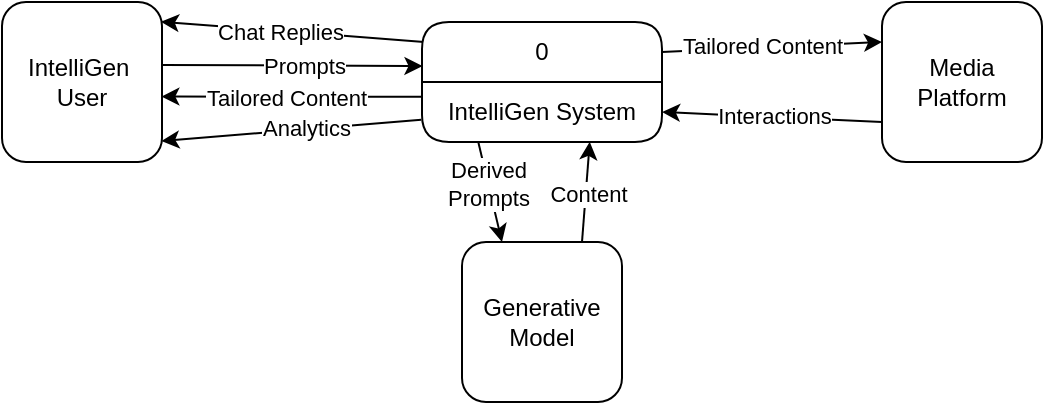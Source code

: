 <mxfile version="24.8.4">
  <diagram name="Page-1" id="1wp_3Qv0Npw4YFb5__4A">
    <mxGraphModel dx="630" dy="328" grid="1" gridSize="10" guides="1" tooltips="1" connect="1" arrows="1" fold="1" page="1" pageScale="1" pageWidth="1100" pageHeight="850" math="0" shadow="0">
      <root>
        <mxCell id="0" />
        <mxCell id="1" parent="0" />
        <mxCell id="HwwphGhy5XaLdRf2e_HV-10" style="rounded=0;orthogonalLoop=1;jettySize=auto;html=1;exitX=1;exitY=0.25;exitDx=0;exitDy=0;entryX=0;entryY=0.25;entryDx=0;entryDy=0;" edge="1" parent="1" source="HwwphGhy5XaLdRf2e_HV-1" target="HwwphGhy5XaLdRf2e_HV-6">
          <mxGeometry relative="1" as="geometry" />
        </mxCell>
        <mxCell id="HwwphGhy5XaLdRf2e_HV-11" value="Tailored Content" style="edgeLabel;html=1;align=center;verticalAlign=middle;resizable=0;points=[];" vertex="1" connectable="0" parent="HwwphGhy5XaLdRf2e_HV-10">
          <mxGeometry x="-0.104" y="1" relative="1" as="geometry">
            <mxPoint as="offset" />
          </mxGeometry>
        </mxCell>
        <mxCell id="HwwphGhy5XaLdRf2e_HV-15" style="rounded=0;orthogonalLoop=1;jettySize=auto;html=1;entryX=0.996;entryY=0.591;entryDx=0;entryDy=0;entryPerimeter=0;exitX=0.001;exitY=0.246;exitDx=0;exitDy=0;exitPerimeter=0;" edge="1" parent="1" source="HwwphGhy5XaLdRf2e_HV-2" target="HwwphGhy5XaLdRf2e_HV-5">
          <mxGeometry relative="1" as="geometry" />
        </mxCell>
        <mxCell id="HwwphGhy5XaLdRf2e_HV-16" value="Tailored Content" style="edgeLabel;html=1;align=center;verticalAlign=middle;resizable=0;points=[];" vertex="1" connectable="0" parent="HwwphGhy5XaLdRf2e_HV-15">
          <mxGeometry x="0.24" y="-1" relative="1" as="geometry">
            <mxPoint x="13" y="1" as="offset" />
          </mxGeometry>
        </mxCell>
        <mxCell id="HwwphGhy5XaLdRf2e_HV-22" style="rounded=0;orthogonalLoop=1;jettySize=auto;html=1;exitX=0.98;exitY=0.083;exitDx=0;exitDy=0;exitPerimeter=0;entryX=0.993;entryY=0.123;entryDx=0;entryDy=0;entryPerimeter=0;" edge="1" parent="1" target="HwwphGhy5XaLdRf2e_HV-5">
          <mxGeometry relative="1" as="geometry">
            <mxPoint x="210" y="69.949" as="targetPoint" />
            <mxPoint x="261" y="80" as="sourcePoint" />
          </mxGeometry>
        </mxCell>
        <mxCell id="HwwphGhy5XaLdRf2e_HV-24" value="Chat Replies" style="edgeLabel;html=1;align=center;verticalAlign=middle;resizable=0;points=[];" vertex="1" connectable="0" parent="HwwphGhy5XaLdRf2e_HV-22">
          <mxGeometry x="0.341" y="-1" relative="1" as="geometry">
            <mxPoint x="16" y="3" as="offset" />
          </mxGeometry>
        </mxCell>
        <mxCell id="HwwphGhy5XaLdRf2e_HV-26" style="rounded=0;orthogonalLoop=1;jettySize=auto;html=1;entryX=0.25;entryY=0;entryDx=0;entryDy=0;exitX=0.235;exitY=1.009;exitDx=0;exitDy=0;exitPerimeter=0;" edge="1" parent="1" source="HwwphGhy5XaLdRf2e_HV-2" target="HwwphGhy5XaLdRf2e_HV-25">
          <mxGeometry relative="1" as="geometry" />
        </mxCell>
        <mxCell id="HwwphGhy5XaLdRf2e_HV-32" value="&lt;div&gt;Derived&lt;/div&gt;&lt;div&gt;Prompts&lt;/div&gt;" style="edgeLabel;html=1;align=center;verticalAlign=middle;resizable=0;points=[];" vertex="1" connectable="0" parent="HwwphGhy5XaLdRf2e_HV-26">
          <mxGeometry x="-0.166" relative="1" as="geometry">
            <mxPoint as="offset" />
          </mxGeometry>
        </mxCell>
        <mxCell id="HwwphGhy5XaLdRf2e_HV-1" value="0" style="swimlane;fontStyle=0;childLayout=stackLayout;horizontal=1;startSize=30;horizontalStack=0;resizeParent=1;resizeParentMax=0;resizeLast=0;collapsible=0;marginBottom=0;whiteSpace=wrap;html=1;container=1;rounded=1;" vertex="1" parent="1">
          <mxGeometry x="260" y="70" width="120" height="60" as="geometry" />
        </mxCell>
        <mxCell id="HwwphGhy5XaLdRf2e_HV-2" value="IntelliGen System" style="text;strokeColor=none;fillColor=none;align=center;verticalAlign=middle;spacingLeft=4;spacingRight=4;overflow=hidden;points=[[0,0.5],[1,0.5]];portConstraint=eastwest;rotatable=0;whiteSpace=wrap;html=1;" vertex="1" parent="HwwphGhy5XaLdRf2e_HV-1">
          <mxGeometry y="30" width="120" height="30" as="geometry" />
        </mxCell>
        <mxCell id="HwwphGhy5XaLdRf2e_HV-7" style="rounded=0;orthogonalLoop=1;jettySize=auto;html=1;entryX=0.002;entryY=0.367;entryDx=0;entryDy=0;exitX=0.999;exitY=0.393;exitDx=0;exitDy=0;entryPerimeter=0;exitPerimeter=0;" edge="1" parent="1" source="HwwphGhy5XaLdRf2e_HV-5" target="HwwphGhy5XaLdRf2e_HV-1">
          <mxGeometry relative="1" as="geometry" />
        </mxCell>
        <mxCell id="HwwphGhy5XaLdRf2e_HV-21" value="Prompts" style="edgeLabel;html=1;align=center;verticalAlign=middle;resizable=0;points=[];" vertex="1" connectable="0" parent="HwwphGhy5XaLdRf2e_HV-7">
          <mxGeometry x="0.307" y="1" relative="1" as="geometry">
            <mxPoint x="-14" y="1" as="offset" />
          </mxGeometry>
        </mxCell>
        <mxCell id="HwwphGhy5XaLdRf2e_HV-5" value="&lt;div&gt;IntelliGen&amp;nbsp;&lt;/div&gt;&lt;div&gt;User&lt;/div&gt;" style="whiteSpace=wrap;html=1;aspect=fixed;rounded=1;" vertex="1" parent="1">
          <mxGeometry x="50" y="60" width="80" height="80" as="geometry" />
        </mxCell>
        <mxCell id="HwwphGhy5XaLdRf2e_HV-9" style="rounded=0;orthogonalLoop=1;jettySize=auto;html=1;exitX=0;exitY=0.75;exitDx=0;exitDy=0;entryX=1;entryY=0.5;entryDx=0;entryDy=0;" edge="1" parent="1" source="HwwphGhy5XaLdRf2e_HV-6" target="HwwphGhy5XaLdRf2e_HV-2">
          <mxGeometry relative="1" as="geometry" />
        </mxCell>
        <mxCell id="HwwphGhy5XaLdRf2e_HV-13" value="Interactions" style="edgeLabel;html=1;align=center;verticalAlign=middle;resizable=0;points=[];" vertex="1" connectable="0" parent="HwwphGhy5XaLdRf2e_HV-9">
          <mxGeometry x="0.028" y="-1" relative="1" as="geometry">
            <mxPoint x="2" as="offset" />
          </mxGeometry>
        </mxCell>
        <mxCell id="HwwphGhy5XaLdRf2e_HV-6" value="&lt;div&gt;Media Platform&lt;br&gt;&lt;/div&gt;" style="whiteSpace=wrap;html=1;aspect=fixed;rounded=1;" vertex="1" parent="1">
          <mxGeometry x="490" y="60" width="80" height="80" as="geometry" />
        </mxCell>
        <mxCell id="HwwphGhy5XaLdRf2e_HV-8" style="rounded=0;orthogonalLoop=1;jettySize=auto;html=1;entryX=0.996;entryY=0.869;entryDx=0;entryDy=0;exitX=-0.003;exitY=0.63;exitDx=0;exitDy=0;exitPerimeter=0;entryPerimeter=0;" edge="1" parent="1" source="HwwphGhy5XaLdRf2e_HV-2" target="HwwphGhy5XaLdRf2e_HV-5">
          <mxGeometry relative="1" as="geometry" />
        </mxCell>
        <mxCell id="HwwphGhy5XaLdRf2e_HV-20" value="Analytics" style="edgeLabel;html=1;align=center;verticalAlign=middle;resizable=0;points=[];" vertex="1" connectable="0" parent="HwwphGhy5XaLdRf2e_HV-8">
          <mxGeometry x="-0.116" y="-1" relative="1" as="geometry">
            <mxPoint as="offset" />
          </mxGeometry>
        </mxCell>
        <mxCell id="HwwphGhy5XaLdRf2e_HV-25" value="&lt;div&gt;Generative&lt;/div&gt;&lt;div&gt;Model&lt;/div&gt;" style="whiteSpace=wrap;html=1;aspect=fixed;rounded=1;" vertex="1" parent="1">
          <mxGeometry x="280" y="180" width="80" height="80" as="geometry" />
        </mxCell>
        <mxCell id="HwwphGhy5XaLdRf2e_HV-27" style="rounded=0;orthogonalLoop=1;jettySize=auto;html=1;exitX=0.75;exitY=0;exitDx=0;exitDy=0;entryX=0.699;entryY=0.997;entryDx=0;entryDy=0;entryPerimeter=0;" edge="1" parent="1" source="HwwphGhy5XaLdRf2e_HV-25" target="HwwphGhy5XaLdRf2e_HV-2">
          <mxGeometry relative="1" as="geometry" />
        </mxCell>
        <mxCell id="HwwphGhy5XaLdRf2e_HV-29" value="Content" style="edgeLabel;html=1;align=center;verticalAlign=middle;resizable=0;points=[];" vertex="1" connectable="0" parent="HwwphGhy5XaLdRf2e_HV-27">
          <mxGeometry x="-0.017" y="-1" relative="1" as="geometry">
            <mxPoint as="offset" />
          </mxGeometry>
        </mxCell>
      </root>
    </mxGraphModel>
  </diagram>
</mxfile>
